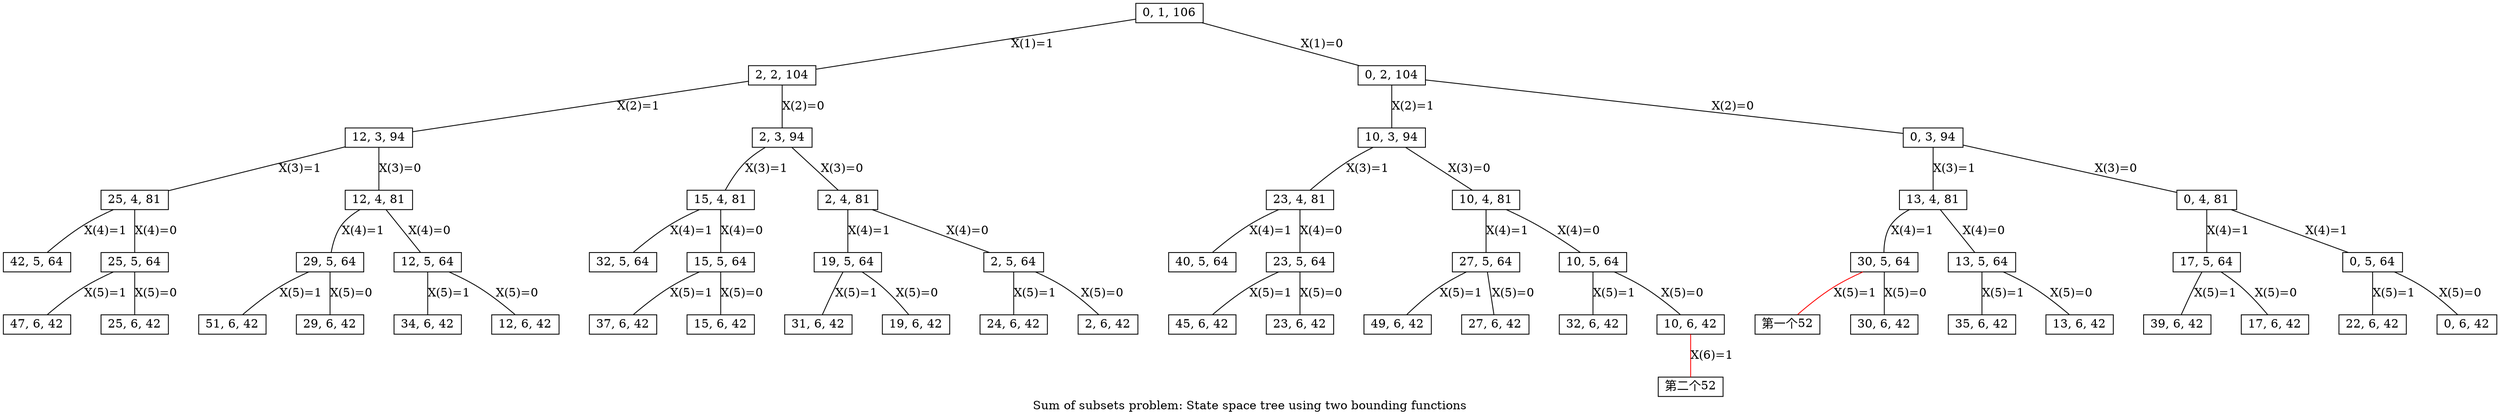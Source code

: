 graph tree
{
    label="Sum of subsets problem: State space tree using two bounding functions"
	nodesep=0.5;
    charset="UTF-8";
	fixedsize=false;
    node [width=0, height=0, shape=box, concentrate=true];
    "0, 1, 106" -- "2, 2, 104"[label="X(1)=1"]
	"0, 1, 106" -- "0, 2, 104"[label="X(1)=0"]
	"2, 2, 104" -- "12, 3, 94"[label="X(2)=1"]
	"2, 2, 104" -- "2, 3, 94" [label="X(2)=0"]
	"0, 2, 104" -- "10, 3, 94"[label="X(2)=1"]
	"0, 2, 104" -- "0, 3, 94" [label="X(2)=0"]
	"12, 3, 94" -- "25, 4, 81"[label="X(3)=1"]
	"12, 3, 94" -- "12, 4, 81"[label="X(3)=0"]
	"2, 3, 94"  -- "15, 4, 81"[label="X(3)=1"]
	"2, 3, 94"  -- "2, 4, 81" [label="X(3)=0"]
	"10, 3, 94" -- "23, 4, 81"[label="X(3)=1"]
	"10, 3, 94" -- "10, 4, 81"[label="X(3)=0"]
	"0, 3, 94"  -- "13, 4, 81"[label="X(3)=1"]
	"0, 3, 94"  -- "0, 4, 81" [label="X(3)=0"]
	"25, 4, 81" -- "42, 5, 64"[label="X(4)=1"]
	"25, 4, 81" -- "25, 5, 64"[label="X(4)=0"]
	"12, 4, 81" -- "29, 5, 64"[label="X(4)=1"]
	"12, 4, 81" -- "12, 5, 64"[label="X(4)=0"]
	"15, 4, 81" -- "32, 5, 64"[label="X(4)=1"]
	"15, 4, 81" -- "15, 5, 64"[label="X(4)=0"]
	"2, 4, 81"  -- "19, 5, 64"[label="X(4)=1"]
	"2, 4, 81"  -- "2, 5, 64" [label="X(4)=0"]
	"23, 4, 81" -- "40, 5, 64"[label="X(4)=1"]
	"23, 4, 81" -- "23, 5, 64"[label="X(4)=0"]
	"10, 4, 81" -- "27, 5, 64"[label="X(4)=1"]
	"10, 4, 81" -- "10, 5, 64"[label="X(4)=0"]
	"13, 4, 81" -- "30, 5, 64"[label="X(4)=1"]
	"13, 4, 81" -- "13, 5, 64"[label="X(4)=0"]
	"0, 4, 81"  -- "17, 5, 64"[label="X(4)=1"]
	"0, 4, 81"  -- "0, 5, 64" [label="X(4)=1"]
	"25, 5, 64" -- "47, 6, 42"[label="X(5)=1"]
	"25, 5, 64" -- "25, 6, 42"[label="X(5)=0"]
	"29, 5, 64" -- "51, 6, 42"[label="X(5)=1"]
	"29, 5, 64" -- "29, 6, 42"[label="X(5)=0"]
	"12, 5, 64" -- "34, 6, 42"[label="X(5)=1"]
	"12, 5, 64" -- "12, 6, 42"[label="X(5)=0"]
	"15, 5, 64" -- "37, 6, 42"[label="X(5)=1"]
	"15, 5, 64" -- "15, 6, 42"[label="X(5)=0"]
	"19, 5, 64" -- "31, 6, 42"[label="X(5)=1"]
	"19, 5, 64" -- "19, 6, 42"[label="X(5)=0"]
	"2, 5, 64"  -- "24, 6, 42"[label="X(5)=1"]
	"2, 5, 64"  -- "2, 6, 42" [label="X(5)=0"]
	"23, 5, 64" -- "45, 6, 42"[label="X(5)=1"]
	"23, 5, 64" -- "23, 6, 42"[label="X(5)=0"]
	"27, 5, 64" -- "49, 6, 42"[label="X(5)=1"]
	"27, 5, 64" -- "27, 6, 42"[label="X(5)=0"]
	"10, 5, 64" -- "32, 6, 42"[label="X(5)=1"]
	"10, 5, 64" -- "10, 6, 42"[label="X(5)=0"]
	"30, 5, 64" -- "第一个52"[color="red"][label="X(5)=1"]
	"30, 5, 64" -- "30, 6, 42"[label="X(5)=0"]
	"13, 5, 64" -- "35, 6, 42"[label="X(5)=1"]
	"13, 5, 64" -- "13, 6, 42"[label="X(5)=0"]
	"17, 5, 64" -- "39, 6, 42"[label="X(5)=1"]
	"17, 5, 64" -- "17, 6, 42"[label="X(5)=0"]
	"0, 5, 64"  -- "22, 6, 42"[label="X(5)=1"]
	"0, 5, 64"  -- "0, 6, 42" [label="X(5)=0"]
	"10, 6, 42" -- "第二个52"[color="red"] [label="X(6)=1"]
}
graph G2{
	answerNode1[color="red", label="第一个52"]
	answerNode2[color="red", label="第二个52"]

}
